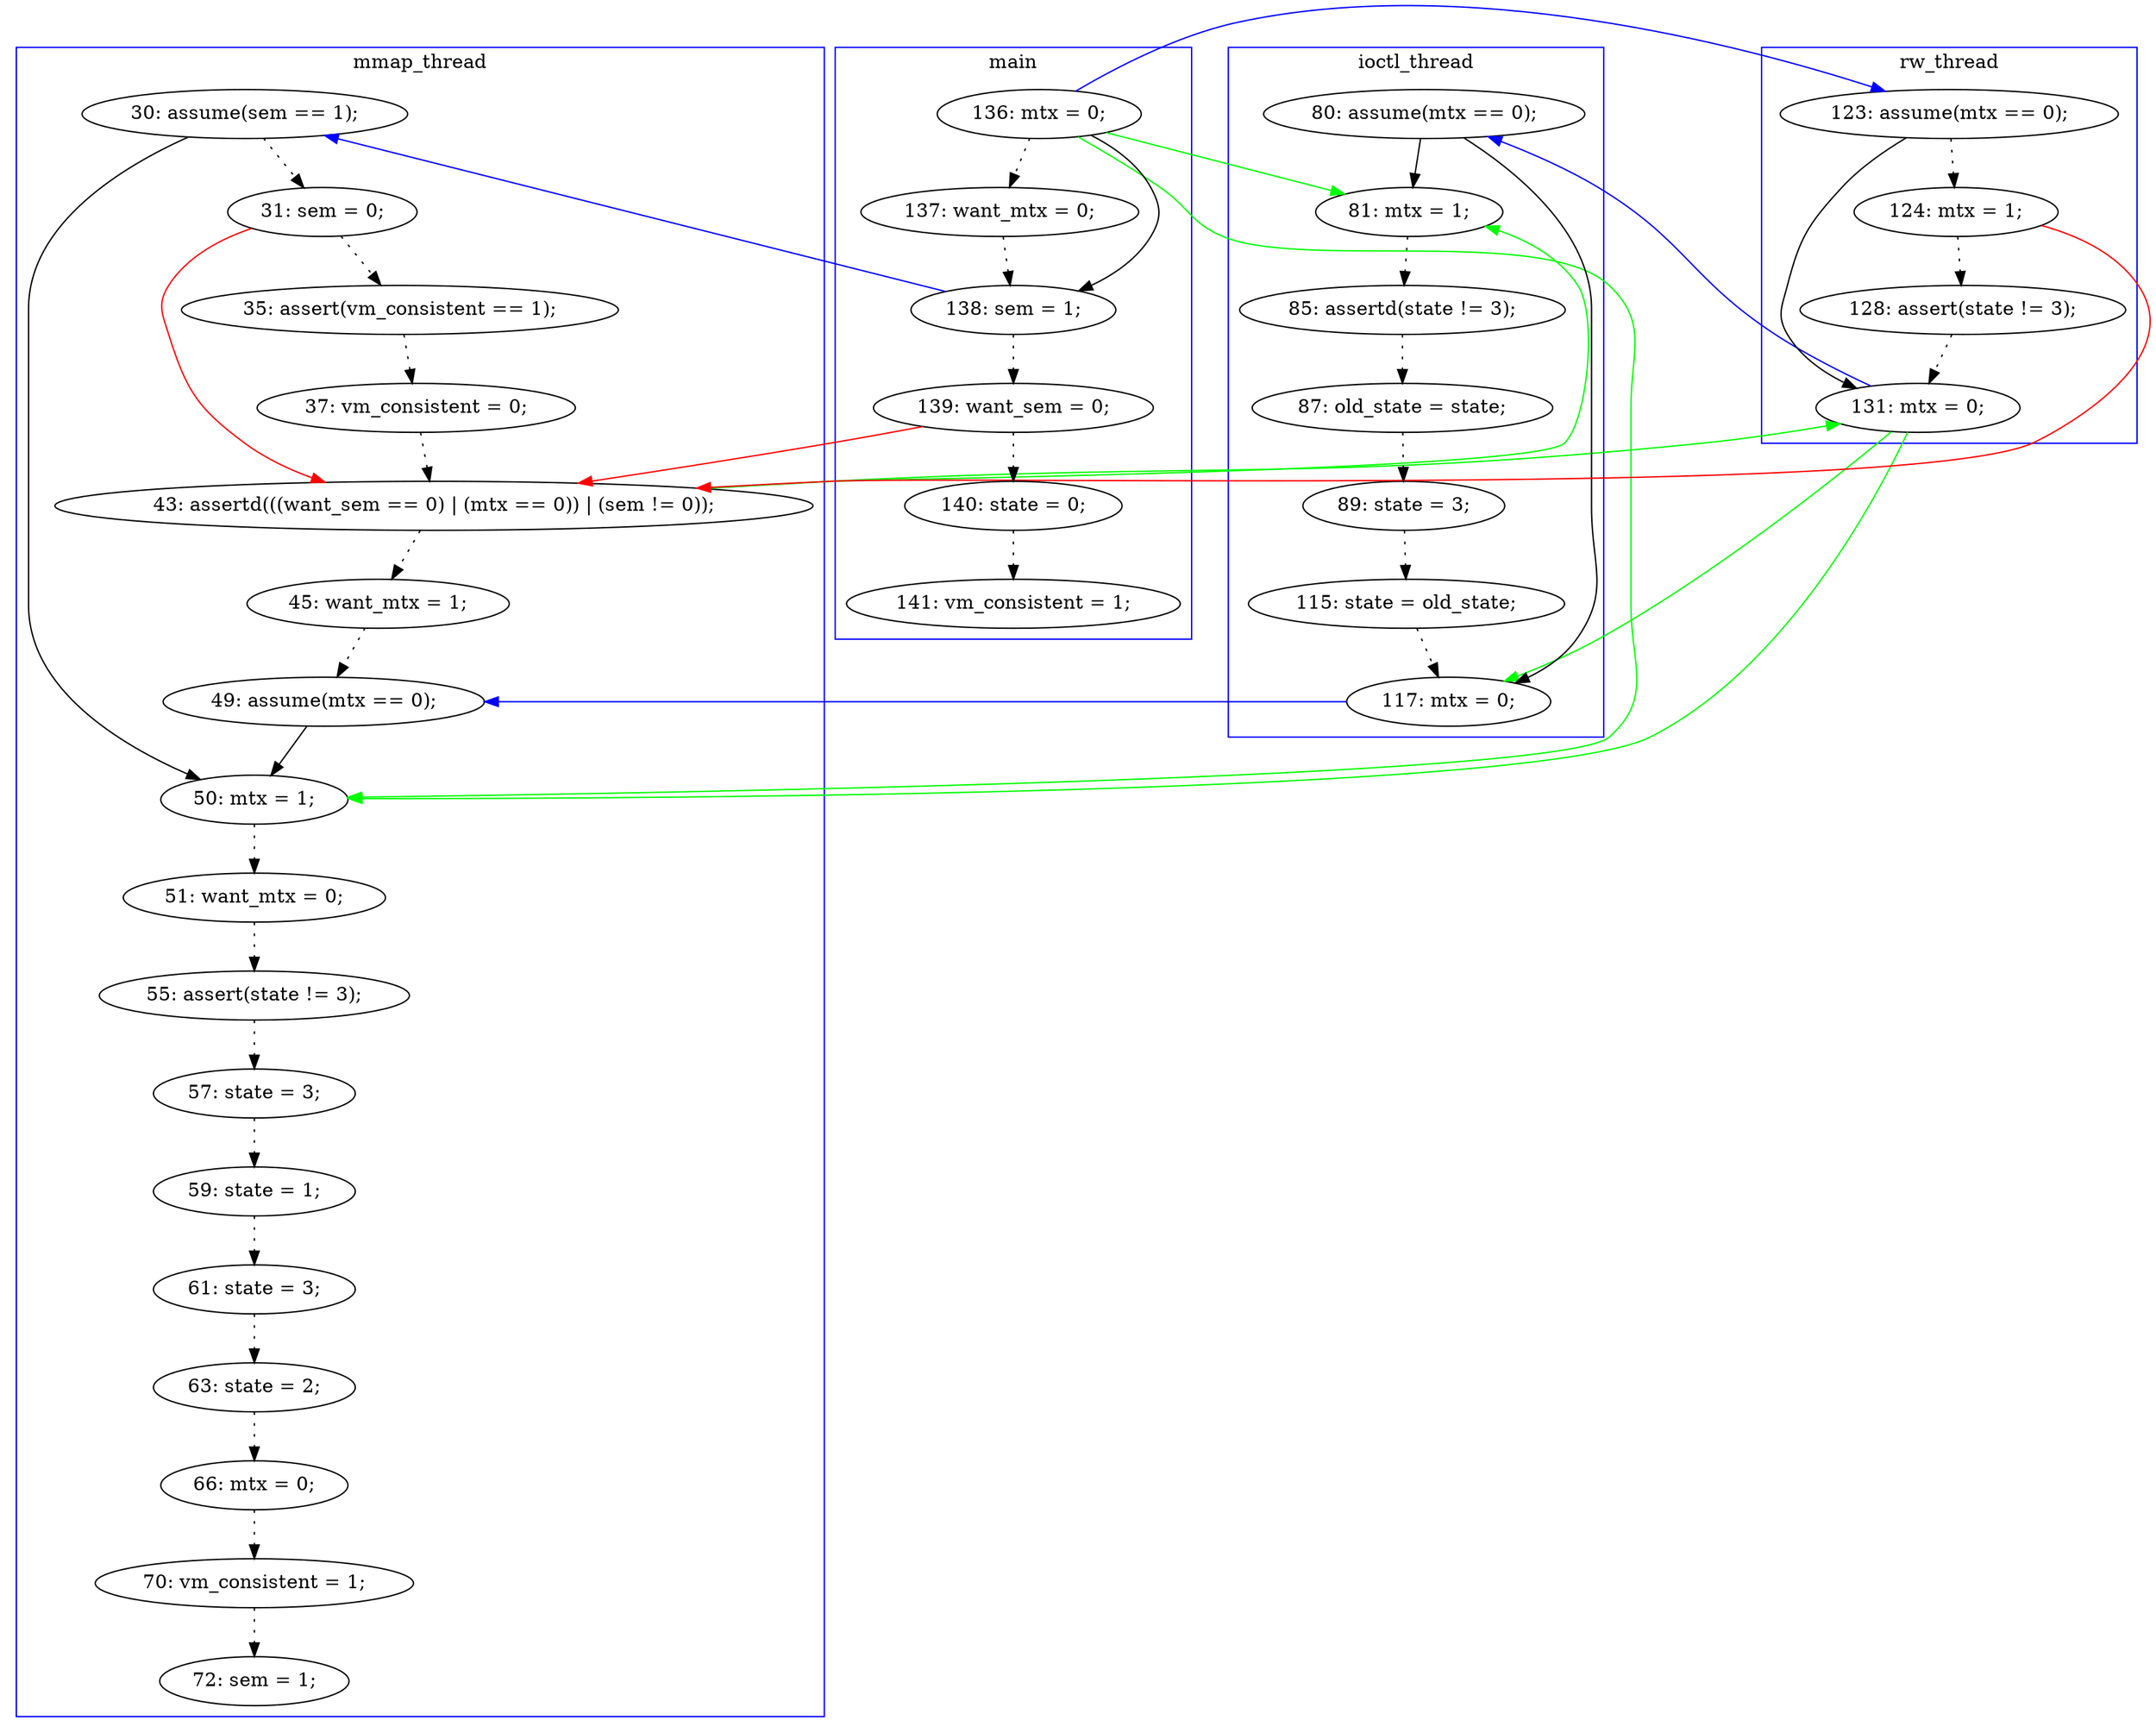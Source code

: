 digraph ProofObject {
	46 -> 47 [style = dotted, color = black]
	37 -> 39 [style = dotted, color = black]
	12 -> 36 [color = Black]
	19 -> 22 [color = Green, constraint = false]
	43 -> 44 [style = dotted, color = black]
	19 -> 27 [color = Green, constraint = false]
	2 -> 36 [color = Green, constraint = false]
	26 -> 34 [color = Black]
	30 -> 33 [style = dotted, color = black]
	18 -> 21 [style = dotted, color = black]
	13 -> 19 [color = Red, constraint = false]
	18 -> 19 [color = Red, constraint = false]
	12 -> 13 [style = dotted, color = black]
	28 -> 29 [style = dotted, color = black]
	2 -> 3 [style = dotted, color = black]
	45 -> 46 [style = dotted, color = black]
	22 -> 26 [color = Blue, constraint = false]
	19 -> 20 [style = dotted, color = black]
	6 -> 7 [style = dotted, color = black]
	16 -> 19 [style = dotted, color = black]
	14 -> 16 [style = dotted, color = black]
	41 -> 42 [style = dotted, color = black]
	36 -> 37 [style = dotted, color = black]
	29 -> 30 [style = dotted, color = black]
	5 -> 6 [style = dotted, color = black]
	26 -> 27 [color = Black]
	13 -> 14 [style = dotted, color = black]
	17 -> 18 [style = dotted, color = black]
	20 -> 35 [style = dotted, color = black]
	44 -> 45 [style = dotted, color = black]
	2 -> 27 [color = Green, constraint = false]
	22 -> 34 [color = Green, constraint = false]
	27 -> 28 [style = dotted, color = black]
	34 -> 35 [color = Blue, constraint = false]
	2 -> 17 [color = Blue, constraint = false]
	42 -> 43 [style = dotted, color = black]
	2 -> 4 [color = Black]
	4 -> 12 [color = Blue, constraint = false]
	22 -> 36 [color = Green, constraint = false]
	21 -> 22 [style = dotted, color = black]
	39 -> 41 [style = dotted, color = black]
	35 -> 36 [color = Black]
	4 -> 5 [style = dotted, color = black]
	33 -> 34 [style = dotted, color = black]
	17 -> 22 [color = Black]
	5 -> 19 [color = Red, constraint = false]
	3 -> 4 [style = dotted, color = black]
	subgraph cluster0 {
		label = main
		color = blue
		3  [label = "137: want_mtx = 0;"]
		5  [label = "139: want_sem = 0;"]
		7  [label = "141: vm_consistent = 1;"]
		2  [label = "136: mtx = 0;"]
		4  [label = "138: sem = 1;"]
		6  [label = "140: state = 0;"]
	}
	subgraph cluster3 {
		label = rw_thread
		color = blue
		22  [label = "131: mtx = 0;"]
		18  [label = "124: mtx = 1;"]
		21  [label = "128: assert(state != 3);"]
		17  [label = "123: assume(mtx == 0);"]
	}
	subgraph cluster1 {
		label = mmap_thread
		color = blue
		20  [label = "45: want_mtx = 1;"]
		42  [label = "59: state = 1;"]
		41  [label = "57: state = 3;"]
		47  [label = "72: sem = 1;"]
		14  [label = "35: assert(vm_consistent == 1);"]
		35  [label = "49: assume(mtx == 0);"]
		12  [label = "30: assume(sem == 1);"]
		43  [label = "61: state = 3;"]
		16  [label = "37: vm_consistent = 0;"]
		39  [label = "55: assert(state != 3);"]
		13  [label = "31: sem = 0;"]
		36  [label = "50: mtx = 1;"]
		44  [label = "63: state = 2;"]
		19  [label = "43: assertd(((want_sem == 0) | (mtx == 0)) | (sem != 0));"]
		46  [label = "70: vm_consistent = 1;"]
		37  [label = "51: want_mtx = 0;"]
		45  [label = "66: mtx = 0;"]
	}
	subgraph cluster2 {
		label = ioctl_thread
		color = blue
		26  [label = "80: assume(mtx == 0);"]
		33  [label = "115: state = old_state;"]
		28  [label = "85: assertd(state != 3);"]
		34  [label = "117: mtx = 0;"]
		30  [label = "89: state = 3;"]
		27  [label = "81: mtx = 1;"]
		29  [label = "87: old_state = state;"]
	}
}